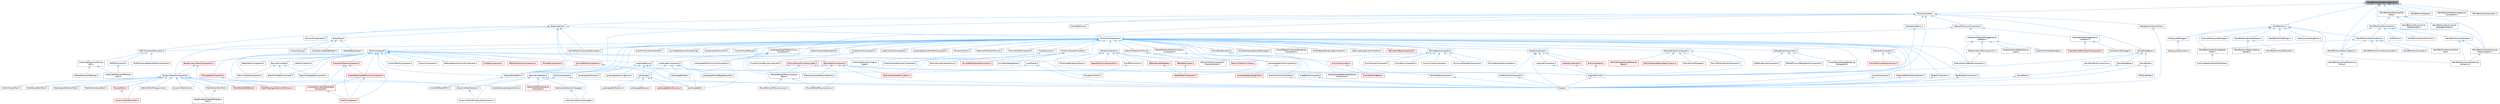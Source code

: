 digraph "WorldPartitionStreamingSource.h"
{
 // INTERACTIVE_SVG=YES
 // LATEX_PDF_SIZE
  bgcolor="transparent";
  edge [fontname=Helvetica,fontsize=10,labelfontname=Helvetica,labelfontsize=10];
  node [fontname=Helvetica,fontsize=10,shape=box,height=0.2,width=0.4];
  Node1 [id="Node000001",label="WorldPartitionStreamingSource.h",height=0.2,width=0.4,color="gray40", fillcolor="grey60", style="filled", fontcolor="black",tooltip=" "];
  Node1 -> Node2 [id="edge1_Node000001_Node000002",dir="back",color="steelblue1",style="solid",tooltip=" "];
  Node2 [id="Node000002",label="PlayerController.h",height=0.2,width=0.4,color="grey40", fillcolor="white", style="filled",URL="$db/db4/PlayerController_8h.html",tooltip=" "];
  Node2 -> Node3 [id="edge2_Node000002_Node000003",dir="back",color="steelblue1",style="solid",tooltip=" "];
  Node3 [id="Node000003",label="BodyInstance.h",height=0.2,width=0.4,color="grey40", fillcolor="white", style="filled",URL="$d3/d42/BodyInstance_8h.html",tooltip=" "];
  Node3 -> Node4 [id="edge3_Node000003_Node000004",dir="back",color="steelblue1",style="solid",tooltip=" "];
  Node4 [id="Node000004",label="BodySetup.h",height=0.2,width=0.4,color="grey40", fillcolor="white", style="filled",URL="$d8/d7b/BodySetup_8h.html",tooltip=" "];
  Node4 -> Node5 [id="edge4_Node000004_Node000005",dir="back",color="steelblue1",style="solid",tooltip=" "];
  Node5 [id="Node000005",label="ChaosCooking.h",height=0.2,width=0.4,color="grey40", fillcolor="white", style="filled",URL="$de/d88/ChaosCooking_8h.html",tooltip=" "];
  Node4 -> Node6 [id="edge5_Node000004_Node000006",dir="back",color="steelblue1",style="solid",tooltip=" "];
  Node6 [id="Node000006",label="ChaosDerivedDataReader.h",height=0.2,width=0.4,color="grey40", fillcolor="white", style="filled",URL="$de/d70/ChaosDerivedDataReader_8h.html",tooltip=" "];
  Node4 -> Node7 [id="edge6_Node000004_Node000007",dir="back",color="steelblue1",style="solid",tooltip=" "];
  Node7 [id="Node000007",label="DynamicMeshComponent.h",height=0.2,width=0.4,color="grey40", fillcolor="white", style="filled",URL="$d8/d66/DynamicMeshComponent_8h.html",tooltip=" "];
  Node7 -> Node8 [id="edge7_Node000007_Node000008",dir="back",color="steelblue1",style="solid",tooltip=" "];
  Node8 [id="Node000008",label="DataflowEditorWeightMapPaint\lTool.h",height=0.2,width=0.4,color="grey40", fillcolor="white", style="filled",URL="$db/d46/DataflowEditorWeightMapPaintTool_8h.html",tooltip=" "];
  Node7 -> Node9 [id="edge8_Node000007_Node000009",dir="back",color="steelblue1",style="solid",tooltip=" "];
  Node9 [id="Node000009",label="DeformMeshPolygonsTool.h",height=0.2,width=0.4,color="grey40", fillcolor="white", style="filled",URL="$db/d72/DeformMeshPolygonsTool_8h.html",tooltip=" "];
  Node7 -> Node10 [id="edge9_Node000007_Node000010",dir="back",color="steelblue1",style="solid",tooltip=" "];
  Node10 [id="Node000010",label="DynamicMeshActor.h",height=0.2,width=0.4,color="grey40", fillcolor="white", style="filled",URL="$d1/d71/DynamicMeshActor_8h.html",tooltip=" "];
  Node7 -> Node11 [id="edge10_Node000007_Node000011",dir="back",color="steelblue1",style="solid",tooltip=" "];
  Node11 [id="Node000011",label="DynamicMeshBrushTool.h",height=0.2,width=0.4,color="red", fillcolor="#FFF0F0", style="filled",URL="$da/d04/DynamicMeshBrushTool_8h.html",tooltip=" "];
  Node7 -> Node15 [id="edge11_Node000007_Node000015",dir="back",color="steelblue1",style="solid",tooltip=" "];
  Node15 [id="Node000015",label="DynamicMeshSelector.h",height=0.2,width=0.4,color="grey40", fillcolor="white", style="filled",URL="$dc/d01/DynamicMeshSelector_8h.html",tooltip=" "];
  Node15 -> Node16 [id="edge12_Node000015_Node000016",dir="back",color="steelblue1",style="solid",tooltip=" "];
  Node16 [id="Node000016",label="DynamicMeshPolygroupTransformer.h",height=0.2,width=0.4,color="grey40", fillcolor="white", style="filled",URL="$dc/db2/DynamicMeshPolygroupTransformer_8h.html",tooltip=" "];
  Node7 -> Node17 [id="edge13_Node000007_Node000017",dir="back",color="steelblue1",style="solid",tooltip=" "];
  Node17 [id="Node000017",label="EditUVIslandsTool.h",height=0.2,width=0.4,color="grey40", fillcolor="white", style="filled",URL="$d0/de4/EditUVIslandsTool_8h.html",tooltip=" "];
  Node7 -> Node18 [id="edge14_Node000007_Node000018",dir="back",color="steelblue1",style="solid",tooltip=" "];
  Node18 [id="Node000018",label="MeshGroupPaintTool.h",height=0.2,width=0.4,color="grey40", fillcolor="white", style="filled",URL="$dd/d04/MeshGroupPaintTool_8h.html",tooltip=" "];
  Node7 -> Node19 [id="edge15_Node000007_Node000019",dir="back",color="steelblue1",style="solid",tooltip=" "];
  Node19 [id="Node000019",label="MeshRenderBufferSet.h",height=0.2,width=0.4,color="red", fillcolor="#FFF0F0", style="filled",URL="$de/dc2/MeshRenderBufferSet_8h.html",tooltip=" "];
  Node7 -> Node21 [id="edge16_Node000007_Node000021",dir="back",color="steelblue1",style="solid",tooltip=" "];
  Node21 [id="Node000021",label="MeshSpaceDeformerTool.h",height=0.2,width=0.4,color="grey40", fillcolor="white", style="filled",URL="$d7/dc8/MeshSpaceDeformerTool_8h.html",tooltip=" "];
  Node7 -> Node22 [id="edge17_Node000007_Node000022",dir="back",color="steelblue1",style="solid",tooltip=" "];
  Node22 [id="Node000022",label="MeshTopologySelectionMechanic.h",height=0.2,width=0.4,color="red", fillcolor="#FFF0F0", style="filled",URL="$d5/d15/MeshTopologySelectionMechanic_8h.html",tooltip=" "];
  Node7 -> Node25 [id="edge18_Node000007_Node000025",dir="back",color="steelblue1",style="solid",tooltip=" "];
  Node25 [id="Node000025",label="MeshVertexPaintTool.h",height=0.2,width=0.4,color="grey40", fillcolor="white", style="filled",URL="$db/d74/MeshVertexPaintTool_8h.html",tooltip=" "];
  Node25 -> Node8 [id="edge19_Node000025_Node000008",dir="back",color="steelblue1",style="solid",tooltip=" "];
  Node7 -> Node26 [id="edge20_Node000007_Node000026",dir="back",color="steelblue1",style="solid",tooltip=" "];
  Node26 [id="Node000026",label="MeshVertexSculptTool.h",height=0.2,width=0.4,color="grey40", fillcolor="white", style="filled",URL="$dc/da6/MeshVertexSculptTool_8h.html",tooltip=" "];
  Node7 -> Node27 [id="edge21_Node000007_Node000027",dir="back",color="steelblue1",style="solid",tooltip=" "];
  Node27 [id="Node000027",label="PreviewMesh.h",height=0.2,width=0.4,color="red", fillcolor="#FFF0F0", style="filled",URL="$d6/d30/PreviewMesh_8h.html",tooltip=" "];
  Node27 -> Node11 [id="edge22_Node000027_Node000011",dir="back",color="steelblue1",style="solid",tooltip=" "];
  Node7 -> Node79 [id="edge23_Node000007_Node000079",dir="back",color="steelblue1",style="solid",tooltip=" "];
  Node79 [id="Node000079",label="SceneGeometrySpatialCache.h",height=0.2,width=0.4,color="grey40", fillcolor="white", style="filled",URL="$d6/d6f/SceneGeometrySpatialCache_8h.html",tooltip=" "];
  Node4 -> Node80 [id="edge24_Node000004_Node000080",dir="back",color="steelblue1",style="solid",tooltip=" "];
  Node80 [id="Node000080",label="SkeletalBodySetup.h",height=0.2,width=0.4,color="grey40", fillcolor="white", style="filled",URL="$dc/dbc/SkeletalBodySetup_8h.html",tooltip=" "];
  Node3 -> Node81 [id="edge25_Node000003_Node000081",dir="back",color="steelblue1",style="solid",tooltip=" "];
  Node81 [id="Node000081",label="EngineSharedPCH.h",height=0.2,width=0.4,color="grey40", fillcolor="white", style="filled",URL="$dc/dbb/EngineSharedPCH_8h.html",tooltip=" "];
  Node81 -> Node82 [id="edge26_Node000081_Node000082",dir="back",color="steelblue1",style="solid",tooltip=" "];
  Node82 [id="Node000082",label="UnrealEdSharedPCH.h",height=0.2,width=0.4,color="grey40", fillcolor="white", style="filled",URL="$d1/de6/UnrealEdSharedPCH_8h.html",tooltip=" "];
  Node3 -> Node83 [id="edge27_Node000003_Node000083",dir="back",color="steelblue1",style="solid",tooltip=" "];
  Node83 [id="Node000083",label="ISMComponentDescriptor.h",height=0.2,width=0.4,color="grey40", fillcolor="white", style="filled",URL="$dd/d82/ISMComponentDescriptor_8h.html",tooltip=" "];
  Node83 -> Node84 [id="edge28_Node000083_Node000084",dir="back",color="steelblue1",style="solid",tooltip=" "];
  Node84 [id="Node000084",label="HLODInstancedStaticMeshComponent.h",height=0.2,width=0.4,color="grey40", fillcolor="white", style="filled",URL="$dd/d88/HLODInstancedStaticMeshComponent_8h.html",tooltip=" "];
  Node83 -> Node85 [id="edge29_Node000083_Node000085",dir="back",color="steelblue1",style="solid",tooltip=" "];
  Node85 [id="Node000085",label="ISMPartitionActor.h",height=0.2,width=0.4,color="grey40", fillcolor="white", style="filled",URL="$d8/dac/ISMPartitionActor_8h.html",tooltip=" "];
  Node85 -> Node86 [id="edge30_Node000085_Node000086",dir="back",color="steelblue1",style="solid",tooltip=" "];
  Node86 [id="Node000086",label="InstancedPlacementPartition\lActor.h",height=0.2,width=0.4,color="grey40", fillcolor="white", style="filled",URL="$dd/d43/InstancedPlacementPartitionActor_8h.html",tooltip=" "];
  Node83 -> Node87 [id="edge31_Node000083_Node000087",dir="back",color="steelblue1",style="solid",tooltip=" "];
  Node87 [id="Node000087",label="InstancedPlacementClient\lInfo.h",height=0.2,width=0.4,color="grey40", fillcolor="white", style="filled",URL="$d0/d12/InstancedPlacementClientInfo_8h.html",tooltip=" "];
  Node87 -> Node88 [id="edge32_Node000087_Node000088",dir="back",color="steelblue1",style="solid",tooltip=" "];
  Node88 [id="Node000088",label="EditorPlacementSettings.h",height=0.2,width=0.4,color="grey40", fillcolor="white", style="filled",URL="$dd/daf/EditorPlacementSettings_8h.html",tooltip=" "];
  Node87 -> Node86 [id="edge33_Node000087_Node000086",dir="back",color="steelblue1",style="solid",tooltip=" "];
  Node3 -> Node89 [id="edge34_Node000003_Node000089",dir="back",color="steelblue1",style="solid",tooltip=" "];
  Node89 [id="Node000089",label="LandscapeProxy.h",height=0.2,width=0.4,color="grey40", fillcolor="white", style="filled",URL="$db/dae/LandscapeProxy_8h.html",tooltip=" "];
  Node89 -> Node90 [id="edge35_Node000089_Node000090",dir="back",color="steelblue1",style="solid",tooltip=" "];
  Node90 [id="Node000090",label="Landscape.h",height=0.2,width=0.4,color="grey40", fillcolor="white", style="filled",URL="$d5/dd6/Landscape_8h.html",tooltip=" "];
  Node90 -> Node91 [id="edge36_Node000090_Node000091",dir="back",color="steelblue1",style="solid",tooltip=" "];
  Node91 [id="Node000091",label="LandscapeEdit.h",height=0.2,width=0.4,color="grey40", fillcolor="white", style="filled",URL="$df/d61/LandscapeEdit_8h.html",tooltip=" "];
  Node90 -> Node92 [id="edge37_Node000090_Node000092",dir="back",color="steelblue1",style="solid",tooltip=" "];
  Node92 [id="Node000092",label="LandscapeEditLayer.h",height=0.2,width=0.4,color="grey40", fillcolor="white", style="filled",URL="$d2/d34/LandscapeEditLayer_8h.html",tooltip=" "];
  Node90 -> Node93 [id="edge38_Node000090_Node000093",dir="back",color="steelblue1",style="solid",tooltip=" "];
  Node93 [id="Node000093",label="LandscapeEditorServices.h",height=0.2,width=0.4,color="red", fillcolor="#FFF0F0", style="filled",URL="$d0/de9/LandscapeEditorServices_8h.html",tooltip=" "];
  Node90 -> Node95 [id="edge39_Node000090_Node000095",dir="back",color="steelblue1",style="solid",tooltip=" "];
  Node95 [id="Node000095",label="LandscapeNotification.h",height=0.2,width=0.4,color="grey40", fillcolor="white", style="filled",URL="$d7/de3/LandscapeNotification_8h.html",tooltip=" "];
  Node89 -> Node91 [id="edge40_Node000089_Node000091",dir="back",color="steelblue1",style="solid",tooltip=" "];
  Node89 -> Node96 [id="edge41_Node000089_Node000096",dir="back",color="steelblue1",style="solid",tooltip=" "];
  Node96 [id="Node000096",label="LandscapeRender.h",height=0.2,width=0.4,color="grey40", fillcolor="white", style="filled",URL="$df/d67/LandscapeRender_8h.html",tooltip=" "];
  Node89 -> Node97 [id="edge42_Node000089_Node000097",dir="back",color="steelblue1",style="solid",tooltip=" "];
  Node97 [id="Node000097",label="LandscapeStreamingProxy.h",height=0.2,width=0.4,color="grey40", fillcolor="white", style="filled",URL="$de/d5a/LandscapeStreamingProxy_8h.html",tooltip=" "];
  Node89 -> Node98 [id="edge43_Node000089_Node000098",dir="back",color="steelblue1",style="solid",tooltip=" "];
  Node98 [id="Node000098",label="LandscapeSubsystem.h",height=0.2,width=0.4,color="grey40", fillcolor="white", style="filled",URL="$d7/ddd/LandscapeSubsystem_8h.html",tooltip=" "];
  Node3 -> Node99 [id="edge44_Node000003_Node000099",dir="back",color="steelblue1",style="solid",tooltip=" "];
  Node99 [id="Node000099",label="PhysicsThreadLibrary.h",height=0.2,width=0.4,color="grey40", fillcolor="white", style="filled",URL="$dd/df6/PhysicsThreadLibrary_8h.html",tooltip=" "];
  Node3 -> Node100 [id="edge45_Node000003_Node000100",dir="back",color="steelblue1",style="solid",tooltip=" "];
  Node100 [id="Node000100",label="PrimitiveComponent.h",height=0.2,width=0.4,color="grey40", fillcolor="white", style="filled",URL="$df/d9f/PrimitiveComponent_8h.html",tooltip=" "];
  Node100 -> Node101 [id="edge46_Node000100_Node000101",dir="back",color="steelblue1",style="solid",tooltip=" "];
  Node101 [id="Node000101",label="ActorPrimitiveColorHandler.h",height=0.2,width=0.4,color="grey40", fillcolor="white", style="filled",URL="$d4/d72/ActorPrimitiveColorHandler_8h.html",tooltip=" "];
  Node100 -> Node102 [id="edge47_Node000100_Node000102",dir="back",color="steelblue1",style="solid",tooltip=" "];
  Node102 [id="Node000102",label="ArrowComponent.h",height=0.2,width=0.4,color="grey40", fillcolor="white", style="filled",URL="$db/d35/ArrowComponent_8h.html",tooltip=" "];
  Node102 -> Node103 [id="edge48_Node000102_Node000103",dir="back",color="steelblue1",style="solid",tooltip=" "];
  Node103 [id="Node000103",label="Engine.h",height=0.2,width=0.4,color="grey40", fillcolor="white", style="filled",URL="$d1/d34/Public_2Engine_8h.html",tooltip=" "];
  Node100 -> Node104 [id="edge49_Node000100_Node000104",dir="back",color="steelblue1",style="solid",tooltip=" "];
  Node104 [id="Node000104",label="AsyncRegisterLevelContext.cpp",height=0.2,width=0.4,color="grey40", fillcolor="white", style="filled",URL="$da/df8/AsyncRegisterLevelContext_8cpp.html",tooltip=" "];
  Node100 -> Node105 [id="edge50_Node000100_Node000105",dir="back",color="steelblue1",style="solid",tooltip=" "];
  Node105 [id="Node000105",label="BakedShallowWaterSimulation\lComponent.h",height=0.2,width=0.4,color="grey40", fillcolor="white", style="filled",URL="$d4/dbc/BakedShallowWaterSimulationComponent_8h.html",tooltip=" "];
  Node105 -> Node106 [id="edge51_Node000105_Node000106",dir="back",color="steelblue1",style="solid",tooltip=" "];
  Node106 [id="Node000106",label="WaterBodyComponent.h",height=0.2,width=0.4,color="red", fillcolor="#FFF0F0", style="filled",URL="$db/d59/WaterBodyComponent_8h.html",tooltip=" "];
  Node100 -> Node119 [id="edge52_Node000100_Node000119",dir="back",color="steelblue1",style="solid",tooltip=" "];
  Node119 [id="Node000119",label="BillboardComponent.h",height=0.2,width=0.4,color="grey40", fillcolor="white", style="filled",URL="$db/d72/BillboardComponent_8h.html",tooltip=" "];
  Node119 -> Node120 [id="edge53_Node000119_Node000120",dir="back",color="steelblue1",style="solid",tooltip=" "];
  Node120 [id="Node000120",label="ChaosDeformableSolverActor.h",height=0.2,width=0.4,color="red", fillcolor="#FFF0F0", style="filled",URL="$d2/de9/ChaosDeformableSolverActor_8h.html",tooltip=" "];
  Node119 -> Node103 [id="edge54_Node000119_Node000103",dir="back",color="steelblue1",style="solid",tooltip=" "];
  Node100 -> Node124 [id="edge55_Node000100_Node000124",dir="back",color="steelblue1",style="solid",tooltip=" "];
  Node124 [id="Node000124",label="BrushComponent.h",height=0.2,width=0.4,color="grey40", fillcolor="white", style="filled",URL="$d0/d9c/BrushComponent_8h.html",tooltip=" "];
  Node124 -> Node103 [id="edge56_Node000124_Node000103",dir="back",color="steelblue1",style="solid",tooltip=" "];
  Node124 -> Node79 [id="edge57_Node000124_Node000079",dir="back",color="steelblue1",style="solid",tooltip=" "];
  Node100 -> Node125 [id="edge58_Node000100_Node000125",dir="back",color="steelblue1",style="solid",tooltip=" "];
  Node125 [id="Node000125",label="ClusterUnionComponent.h",height=0.2,width=0.4,color="grey40", fillcolor="white", style="filled",URL="$d0/d16/ClusterUnionComponent_8h.html",tooltip=" "];
  Node125 -> Node126 [id="edge59_Node000125_Node000126",dir="back",color="steelblue1",style="solid",tooltip=" "];
  Node126 [id="Node000126",label="ClusterUnionVehicleComponent.h",height=0.2,width=0.4,color="grey40", fillcolor="white", style="filled",URL="$dd/deb/ClusterUnionVehicleComponent_8h.html",tooltip=" "];
  Node100 -> Node127 [id="edge60_Node000100_Node000127",dir="back",color="steelblue1",style="solid",tooltip=" "];
  Node127 [id="Node000127",label="ComponentCollisionUtil.h",height=0.2,width=0.4,color="grey40", fillcolor="white", style="filled",URL="$d9/d1c/ComponentCollisionUtil_8h.html",tooltip=" "];
  Node100 -> Node128 [id="edge61_Node000100_Node000128",dir="back",color="steelblue1",style="solid",tooltip=" "];
  Node128 [id="Node000128",label="CustomPhysXPayload.h",height=0.2,width=0.4,color="grey40", fillcolor="white", style="filled",URL="$d3/d90/CustomPhysXPayload_8h.html",tooltip=" "];
  Node100 -> Node129 [id="edge62_Node000100_Node000129",dir="back",color="steelblue1",style="solid",tooltip=" "];
  Node129 [id="Node000129",label="DebugDrawComponent.h",height=0.2,width=0.4,color="grey40", fillcolor="white", style="filled",URL="$d9/dae/DebugDrawComponent_8h.html",tooltip=" "];
  Node129 -> Node130 [id="edge63_Node000129_Node000130",dir="back",color="steelblue1",style="solid",tooltip=" "];
  Node130 [id="Node000130",label="EQSRenderingComponent.h",height=0.2,width=0.4,color="grey40", fillcolor="white", style="filled",URL="$df/d63/EQSRenderingComponent_8h.html",tooltip=" "];
  Node129 -> Node131 [id="edge64_Node000129_Node000131",dir="back",color="steelblue1",style="solid",tooltip=" "];
  Node131 [id="Node000131",label="PathedPhysicsDebugDrawComponent.h",height=0.2,width=0.4,color="grey40", fillcolor="white", style="filled",URL="$d9/dd8/PathedPhysicsDebugDrawComponent_8h.html",tooltip=" "];
  Node129 -> Node132 [id="edge65_Node000129_Node000132",dir="back",color="steelblue1",style="solid",tooltip=" "];
  Node132 [id="Node000132",label="SmartObjectDebugRendering\lComponent.h",height=0.2,width=0.4,color="grey40", fillcolor="white", style="filled",URL="$d2/db9/SmartObjectDebugRenderingComponent_8h.html",tooltip=" "];
  Node100 -> Node133 [id="edge66_Node000100_Node000133",dir="back",color="steelblue1",style="solid",tooltip=" "];
  Node133 [id="Node000133",label="DrawFrustumComponent.h",height=0.2,width=0.4,color="grey40", fillcolor="white", style="filled",URL="$db/d24/DrawFrustumComponent_8h.html",tooltip=" "];
  Node133 -> Node103 [id="edge67_Node000133_Node000103",dir="back",color="steelblue1",style="solid",tooltip=" "];
  Node100 -> Node134 [id="edge68_Node000100_Node000134",dir="back",color="steelblue1",style="solid",tooltip=" "];
  Node134 [id="Node000134",label="EditorComponentSourceFactory.h",height=0.2,width=0.4,color="grey40", fillcolor="white", style="filled",URL="$d4/d35/EditorComponentSourceFactory_8h.html",tooltip=" "];
  Node100 -> Node135 [id="edge69_Node000100_Node000135",dir="back",color="steelblue1",style="solid",tooltip=" "];
  Node135 [id="Node000135",label="EditorViewportSelectability.h",height=0.2,width=0.4,color="grey40", fillcolor="white", style="filled",URL="$d0/da6/EditorViewportSelectability_8h.html",tooltip=" "];
  Node100 -> Node136 [id="edge70_Node000100_Node000136",dir="back",color="steelblue1",style="solid",tooltip=" "];
  Node136 [id="Node000136",label="EngineMinimal.h",height=0.2,width=0.4,color="grey40", fillcolor="white", style="filled",URL="$d0/d2c/EngineMinimal_8h.html",tooltip=" "];
  Node136 -> Node103 [id="edge71_Node000136_Node000103",dir="back",color="steelblue1",style="solid",tooltip=" "];
  Node100 -> Node81 [id="edge72_Node000100_Node000081",dir="back",color="steelblue1",style="solid",tooltip=" "];
  Node100 -> Node137 [id="edge73_Node000100_Node000137",dir="back",color="steelblue1",style="solid",tooltip=" "];
  Node137 [id="Node000137",label="FloorQueryUtils.h",height=0.2,width=0.4,color="grey40", fillcolor="white", style="filled",URL="$df/d2a/FloorQueryUtils_8h.html",tooltip=" "];
  Node137 -> Node138 [id="edge74_Node000137_Node000138",dir="back",color="steelblue1",style="solid",tooltip=" "];
  Node138 [id="Node000138",label="ChaosCharacterMoverComponent.h",height=0.2,width=0.4,color="grey40", fillcolor="white", style="filled",URL="$d5/dd2/ChaosCharacterMoverComponent_8h.html",tooltip=" "];
  Node137 -> Node139 [id="edge75_Node000137_Node000139",dir="back",color="steelblue1",style="solid",tooltip=" "];
  Node139 [id="Node000139",label="CharacterMoverSimulation\lTypes.h",height=0.2,width=0.4,color="grey40", fillcolor="white", style="filled",URL="$df/dcc/CharacterMoverSimulationTypes_8h.html",tooltip=" "];
  Node137 -> Node140 [id="edge76_Node000137_Node000140",dir="back",color="steelblue1",style="solid",tooltip=" "];
  Node140 [id="Node000140",label="PhysicsMoverSimulationTypes.h",height=0.2,width=0.4,color="red", fillcolor="#FFF0F0", style="filled",URL="$d1/d2f/PhysicsMoverSimulationTypes_8h.html",tooltip=" "];
  Node140 -> Node141 [id="edge77_Node000140_Node000141",dir="back",color="steelblue1",style="solid",tooltip=" "];
  Node141 [id="Node000141",label="MoverNetworkPhysicsLiaison.h",height=0.2,width=0.4,color="grey40", fillcolor="white", style="filled",URL="$d7/d6a/MoverNetworkPhysicsLiaison_8h.html",tooltip=" "];
  Node140 -> Node142 [id="edge78_Node000140_Node000142",dir="back",color="steelblue1",style="solid",tooltip=" "];
  Node142 [id="Node000142",label="MoverNetworkPhysicsLiaison\lBase.h",height=0.2,width=0.4,color="grey40", fillcolor="white", style="filled",URL="$d6/d54/MoverNetworkPhysicsLiaisonBase_8h.html",tooltip=" "];
  Node142 -> Node141 [id="edge79_Node000142_Node000141",dir="back",color="steelblue1",style="solid",tooltip=" "];
  Node142 -> Node143 [id="edge80_Node000142_Node000143",dir="back",color="steelblue1",style="solid",tooltip=" "];
  Node143 [id="Node000143",label="MoverPathedPhysicsLiaison.h",height=0.2,width=0.4,color="grey40", fillcolor="white", style="filled",URL="$d8/d2d/MoverPathedPhysicsLiaison_8h.html",tooltip=" "];
  Node140 -> Node143 [id="edge81_Node000140_Node000143",dir="back",color="steelblue1",style="solid",tooltip=" "];
  Node100 -> Node150 [id="edge82_Node000100_Node000150",dir="back",color="steelblue1",style="solid",tooltip=" "];
  Node150 [id="Node000150",label="GeometrySelector.h",height=0.2,width=0.4,color="grey40", fillcolor="white", style="filled",URL="$d5/d67/GeometrySelector_8h.html",tooltip=" "];
  Node150 -> Node16 [id="edge83_Node000150_Node000016",dir="back",color="steelblue1",style="solid",tooltip=" "];
  Node150 -> Node15 [id="edge84_Node000150_Node000015",dir="back",color="steelblue1",style="solid",tooltip=" "];
  Node150 -> Node151 [id="edge85_Node000150_Node000151",dir="back",color="steelblue1",style="solid",tooltip=" "];
  Node151 [id="Node000151",label="GeometrySelectionChanges.h",height=0.2,width=0.4,color="grey40", fillcolor="white", style="filled",URL="$d2/d21/GeometrySelectionChanges_8h.html",tooltip=" "];
  Node151 -> Node152 [id="edge86_Node000151_Node000152",dir="back",color="steelblue1",style="solid",tooltip=" "];
  Node152 [id="Node000152",label="GeometrySelectionManager.h",height=0.2,width=0.4,color="grey40", fillcolor="white", style="filled",URL="$d9/d43/GeometrySelectionManager_8h.html",tooltip=" "];
  Node150 -> Node152 [id="edge87_Node000150_Node000152",dir="back",color="steelblue1",style="solid",tooltip=" "];
  Node150 -> Node153 [id="edge88_Node000150_Node000153",dir="back",color="steelblue1",style="solid",tooltip=" "];
  Node153 [id="Node000153",label="SelectionEditInteractive\lCommand.h",height=0.2,width=0.4,color="red", fillcolor="#FFF0F0", style="filled",URL="$d8/db5/SelectionEditInteractiveCommand_8h.html",tooltip=" "];
  Node100 -> Node158 [id="edge89_Node000100_Node000158",dir="back",color="steelblue1",style="solid",tooltip=" "];
  Node158 [id="Node000158",label="GizmoBaseComponent.h",height=0.2,width=0.4,color="grey40", fillcolor="white", style="filled",URL="$db/dfd/GizmoBaseComponent_8h.html",tooltip=" "];
  Node158 -> Node159 [id="edge90_Node000158_Node000159",dir="back",color="steelblue1",style="solid",tooltip=" "];
  Node159 [id="Node000159",label="GizmoArrowComponent.h",height=0.2,width=0.4,color="grey40", fillcolor="white", style="filled",URL="$d9/df9/GizmoArrowComponent_8h.html",tooltip=" "];
  Node158 -> Node160 [id="edge91_Node000158_Node000160",dir="back",color="steelblue1",style="solid",tooltip=" "];
  Node160 [id="Node000160",label="GizmoBoxComponent.h",height=0.2,width=0.4,color="grey40", fillcolor="white", style="filled",URL="$d4/d84/GizmoBoxComponent_8h.html",tooltip=" "];
  Node158 -> Node161 [id="edge92_Node000158_Node000161",dir="back",color="steelblue1",style="solid",tooltip=" "];
  Node161 [id="Node000161",label="GizmoCircleComponent.h",height=0.2,width=0.4,color="grey40", fillcolor="white", style="filled",URL="$d3/d78/GizmoCircleComponent_8h.html",tooltip=" "];
  Node158 -> Node162 [id="edge93_Node000158_Node000162",dir="back",color="steelblue1",style="solid",tooltip=" "];
  Node162 [id="Node000162",label="GizmoLineHandleComponent.h",height=0.2,width=0.4,color="grey40", fillcolor="white", style="filled",URL="$d3/d98/GizmoLineHandleComponent_8h.html",tooltip=" "];
  Node158 -> Node163 [id="edge94_Node000158_Node000163",dir="back",color="steelblue1",style="solid",tooltip=" "];
  Node163 [id="Node000163",label="GizmoRectangleComponent.h",height=0.2,width=0.4,color="grey40", fillcolor="white", style="filled",URL="$d9/ded/GizmoRectangleComponent_8h.html",tooltip=" "];
  Node158 -> Node164 [id="edge95_Node000158_Node000164",dir="back",color="steelblue1",style="solid",tooltip=" "];
  Node164 [id="Node000164",label="ViewAdjustedStaticMeshGizmo\lComponent.h",height=0.2,width=0.4,color="grey40", fillcolor="white", style="filled",URL="$d3/d99/ViewAdjustedStaticMeshGizmoComponent_8h.html",tooltip=" "];
  Node100 -> Node165 [id="edge96_Node000100_Node000165",dir="back",color="steelblue1",style="solid",tooltip=" "];
  Node165 [id="Node000165",label="GizmoRenderingUtil.h",height=0.2,width=0.4,color="grey40", fillcolor="white", style="filled",URL="$d0/d40/GizmoRenderingUtil_8h.html",tooltip=" "];
  Node165 -> Node166 [id="edge97_Node000165_Node000166",dir="back",color="steelblue1",style="solid",tooltip=" "];
  Node166 [id="Node000166",label="GizmoElementBase.h",height=0.2,width=0.4,color="red", fillcolor="#FFF0F0", style="filled",URL="$d5/d19/GizmoElementBase_8h.html",tooltip=" "];
  Node165 -> Node182 [id="edge98_Node000165_Node000182",dir="back",color="steelblue1",style="solid",tooltip=" "];
  Node182 [id="Node000182",label="GizmoViewContext.h",height=0.2,width=0.4,color="red", fillcolor="#FFF0F0", style="filled",URL="$dd/d1a/GizmoViewContext_8h.html",tooltip=" "];
  Node182 -> Node166 [id="edge99_Node000182_Node000166",dir="back",color="steelblue1",style="solid",tooltip=" "];
  Node100 -> Node83 [id="edge100_Node000100_Node000083",dir="back",color="steelblue1",style="solid",tooltip=" "];
  Node100 -> Node184 [id="edge101_Node000100_Node000184",dir="back",color="steelblue1",style="solid",tooltip=" "];
  Node184 [id="Node000184",label="LakeCollisionComponent.h",height=0.2,width=0.4,color="grey40", fillcolor="white", style="filled",URL="$d6/d05/LakeCollisionComponent_8h.html",tooltip=" "];
  Node100 -> Node185 [id="edge102_Node000100_Node000185",dir="back",color="steelblue1",style="solid",tooltip=" "];
  Node185 [id="Node000185",label="LandscapeComponent.h",height=0.2,width=0.4,color="grey40", fillcolor="white", style="filled",URL="$d4/dba/LandscapeComponent_8h.html",tooltip=" "];
  Node185 -> Node90 [id="edge103_Node000185_Node000090",dir="back",color="steelblue1",style="solid",tooltip=" "];
  Node185 -> Node91 [id="edge104_Node000185_Node000091",dir="back",color="steelblue1",style="solid",tooltip=" "];
  Node185 -> Node186 [id="edge105_Node000185_Node000186",dir="back",color="steelblue1",style="solid",tooltip=" "];
  Node186 [id="Node000186",label="LandscapeGrassWeightExporter.h",height=0.2,width=0.4,color="grey40", fillcolor="white", style="filled",URL="$de/d64/LandscapeGrassWeightExporter_8h.html",tooltip=" "];
  Node185 -> Node96 [id="edge106_Node000185_Node000096",dir="back",color="steelblue1",style="solid",tooltip=" "];
  Node100 -> Node187 [id="edge107_Node000100_Node000187",dir="back",color="steelblue1",style="solid",tooltip=" "];
  Node187 [id="Node000187",label="LandscapeGizmoRenderComponent.h",height=0.2,width=0.4,color="grey40", fillcolor="white", style="filled",URL="$d0/d84/LandscapeGizmoRenderComponent_8h.html",tooltip=" "];
  Node100 -> Node188 [id="edge108_Node000100_Node000188",dir="back",color="steelblue1",style="solid",tooltip=" "];
  Node188 [id="Node000188",label="LandscapeHeightfieldCollision\lComponent.h",height=0.2,width=0.4,color="grey40", fillcolor="white", style="filled",URL="$d2/d06/LandscapeHeightfieldCollisionComponent_8h.html",tooltip=" "];
  Node188 -> Node91 [id="edge109_Node000188_Node000091",dir="back",color="steelblue1",style="solid",tooltip=" "];
  Node188 -> Node189 [id="edge110_Node000188_Node000189",dir="back",color="steelblue1",style="solid",tooltip=" "];
  Node189 [id="Node000189",label="LandscapeMeshCollisionComponent.h",height=0.2,width=0.4,color="grey40", fillcolor="white", style="filled",URL="$d0/dab/LandscapeMeshCollisionComponent_8h.html",tooltip=" "];
  Node188 -> Node89 [id="edge111_Node000188_Node000089",dir="back",color="steelblue1",style="solid",tooltip=" "];
  Node100 -> Node190 [id="edge112_Node000100_Node000190",dir="back",color="steelblue1",style="solid",tooltip=" "];
  Node190 [id="Node000190",label="LandscapeSplinesComponent.h",height=0.2,width=0.4,color="grey40", fillcolor="white", style="filled",URL="$d4/d7e/LandscapeSplinesComponent_8h.html",tooltip=" "];
  Node190 -> Node191 [id="edge113_Node000190_Node000191",dir="back",color="steelblue1",style="solid",tooltip=" "];
  Node191 [id="Node000191",label="LandscapeSplineSegment.h",height=0.2,width=0.4,color="red", fillcolor="#FFF0F0", style="filled",URL="$d4/d8d/LandscapeSplineSegment_8h.html",tooltip=" "];
  Node100 -> Node193 [id="edge114_Node000100_Node000193",dir="back",color="steelblue1",style="solid",tooltip=" "];
  Node193 [id="Node000193",label="LineBatchComponent.h",height=0.2,width=0.4,color="grey40", fillcolor="white", style="filled",URL="$d4/dd8/LineBatchComponent_8h.html",tooltip=" "];
  Node193 -> Node103 [id="edge115_Node000193_Node000103",dir="back",color="steelblue1",style="solid",tooltip=" "];
  Node100 -> Node194 [id="edge116_Node000100_Node000194",dir="back",color="steelblue1",style="solid",tooltip=" "];
  Node194 [id="Node000194",label="MaterialBillboardComponent.h",height=0.2,width=0.4,color="grey40", fillcolor="white", style="filled",URL="$d0/d98/MaterialBillboardComponent_8h.html",tooltip=" "];
  Node194 -> Node103 [id="edge117_Node000194_Node000103",dir="back",color="steelblue1",style="solid",tooltip=" "];
  Node100 -> Node195 [id="edge118_Node000100_Node000195",dir="back",color="steelblue1",style="solid",tooltip=" "];
  Node195 [id="Node000195",label="MeshComponent.h",height=0.2,width=0.4,color="grey40", fillcolor="white", style="filled",URL="$dd/d57/MeshComponent_8h.html",tooltip=" "];
  Node195 -> Node196 [id="edge119_Node000195_Node000196",dir="back",color="steelblue1",style="solid",tooltip=" "];
  Node196 [id="Node000196",label="BaseDynamicMeshComponent.h",height=0.2,width=0.4,color="red", fillcolor="#FFF0F0", style="filled",URL="$d3/df4/BaseDynamicMeshComponent_8h.html",tooltip=" "];
  Node196 -> Node7 [id="edge120_Node000196_Node000007",dir="back",color="steelblue1",style="solid",tooltip=" "];
  Node196 -> Node19 [id="edge121_Node000196_Node000019",dir="back",color="steelblue1",style="solid",tooltip=" "];
  Node195 -> Node214 [id="edge122_Node000195_Node000214",dir="back",color="steelblue1",style="solid",tooltip=" "];
  Node214 [id="Node000214",label="BasicElementSet.h",height=0.2,width=0.4,color="grey40", fillcolor="white", style="filled",URL="$de/d31/BasicElementSet_8h.html",tooltip=" "];
  Node214 -> Node215 [id="edge123_Node000214_Node000215",dir="back",color="steelblue1",style="solid",tooltip=" "];
  Node215 [id="Node000215",label="BasicLineSetComponent.h",height=0.2,width=0.4,color="grey40", fillcolor="white", style="filled",URL="$da/d78/BasicLineSetComponent_8h.html",tooltip=" "];
  Node214 -> Node216 [id="edge124_Node000214_Node000216",dir="back",color="steelblue1",style="solid",tooltip=" "];
  Node216 [id="Node000216",label="BasicPointSetComponent.h",height=0.2,width=0.4,color="grey40", fillcolor="white", style="filled",URL="$d4/d5f/BasicPointSetComponent_8h.html",tooltip=" "];
  Node214 -> Node217 [id="edge125_Node000214_Node000217",dir="back",color="steelblue1",style="solid",tooltip=" "];
  Node217 [id="Node000217",label="BasicTriangleSetComponent.h",height=0.2,width=0.4,color="grey40", fillcolor="white", style="filled",URL="$d0/d56/BasicTriangleSetComponent_8h.html",tooltip=" "];
  Node195 -> Node215 [id="edge126_Node000195_Node000215",dir="back",color="steelblue1",style="solid",tooltip=" "];
  Node195 -> Node216 [id="edge127_Node000195_Node000216",dir="back",color="steelblue1",style="solid",tooltip=" "];
  Node195 -> Node217 [id="edge128_Node000195_Node000217",dir="back",color="steelblue1",style="solid",tooltip=" "];
  Node195 -> Node218 [id="edge129_Node000195_Node000218",dir="back",color="steelblue1",style="solid",tooltip=" "];
  Node218 [id="Node000218",label="CableComponent.h",height=0.2,width=0.4,color="grey40", fillcolor="white", style="filled",URL="$d4/dd5/CableComponent_8h.html",tooltip=" "];
  Node195 -> Node219 [id="edge130_Node000195_Node000219",dir="back",color="steelblue1",style="solid",tooltip=" "];
  Node219 [id="Node000219",label="ChaosDeformablePhysicsComponent.h",height=0.2,width=0.4,color="red", fillcolor="#FFF0F0", style="filled",URL="$d3/da9/ChaosDeformablePhysicsComponent_8h.html",tooltip=" "];
  Node219 -> Node223 [id="edge131_Node000219_Node000223",dir="back",color="steelblue1",style="solid",tooltip=" "];
  Node223 [id="Node000223",label="ChaosDeformableTetrahedral\lComponent.h",height=0.2,width=0.4,color="red", fillcolor="#FFF0F0", style="filled",URL="$d3/db3/ChaosDeformableTetrahedralComponent_8h.html",tooltip=" "];
  Node223 -> Node225 [id="edge132_Node000223_Node000225",dir="back",color="steelblue1",style="solid",tooltip=" "];
  Node225 [id="Node000225",label="FleshComponent.h",height=0.2,width=0.4,color="red", fillcolor="#FFF0F0", style="filled",URL="$d0/d29/FleshComponent_8h.html",tooltip=" "];
  Node219 -> Node225 [id="edge133_Node000219_Node000225",dir="back",color="steelblue1",style="solid",tooltip=" "];
  Node195 -> Node223 [id="edge134_Node000195_Node000223",dir="back",color="steelblue1",style="solid",tooltip=" "];
  Node195 -> Node227 [id="edge135_Node000195_Node000227",dir="back",color="steelblue1",style="solid",tooltip=" "];
  Node227 [id="Node000227",label="CustomMeshComponent.h",height=0.2,width=0.4,color="grey40", fillcolor="white", style="filled",URL="$de/d34/CustomMeshComponent_8h.html",tooltip=" "];
  Node195 -> Node136 [id="edge136_Node000195_Node000136",dir="back",color="steelblue1",style="solid",tooltip=" "];
  Node195 -> Node81 [id="edge137_Node000195_Node000081",dir="back",color="steelblue1",style="solid",tooltip=" "];
  Node195 -> Node225 [id="edge138_Node000195_Node000225",dir="back",color="steelblue1",style="solid",tooltip=" "];
  Node195 -> Node228 [id="edge139_Node000195_Node000228",dir="back",color="steelblue1",style="solid",tooltip=" "];
  Node228 [id="Node000228",label="GroomComponent.h",height=0.2,width=0.4,color="grey40", fillcolor="white", style="filled",URL="$de/d2e/GroomComponent_8h.html",tooltip=" "];
  Node195 -> Node229 [id="edge140_Node000195_Node000229",dir="back",color="steelblue1",style="solid",tooltip=" "];
  Node229 [id="Node000229",label="HeterogeneousVolumeComponent.h",height=0.2,width=0.4,color="grey40", fillcolor="white", style="filled",URL="$d6/daf/HeterogeneousVolumeComponent_8h.html",tooltip=" "];
  Node195 -> Node230 [id="edge141_Node000195_Node000230",dir="back",color="steelblue1",style="solid",tooltip=" "];
  Node230 [id="Node000230",label="LineSetComponent.h",height=0.2,width=0.4,color="red", fillcolor="#FFF0F0", style="filled",URL="$d7/d6b/LineSetComponent_8h.html",tooltip=" "];
  Node195 -> Node233 [id="edge142_Node000195_Node000233",dir="back",color="steelblue1",style="solid",tooltip=" "];
  Node233 [id="Node000233",label="MeshWireframeComponent.h",height=0.2,width=0.4,color="red", fillcolor="#FFF0F0", style="filled",URL="$d7/d66/MeshWireframeComponent_8h.html",tooltip=" "];
  Node195 -> Node234 [id="edge143_Node000195_Node000234",dir="back",color="steelblue1",style="solid",tooltip=" "];
  Node234 [id="Node000234",label="PointSetComponent.h",height=0.2,width=0.4,color="red", fillcolor="#FFF0F0", style="filled",URL="$d8/d54/PointSetComponent_8h.html",tooltip=" "];
  Node195 -> Node235 [id="edge144_Node000195_Node000235",dir="back",color="steelblue1",style="solid",tooltip=" "];
  Node235 [id="Node000235",label="ProceduralMeshComponent.h",height=0.2,width=0.4,color="red", fillcolor="#FFF0F0", style="filled",URL="$d5/d29/ProceduralMeshComponent_8h.html",tooltip=" "];
  Node235 -> Node219 [id="edge145_Node000235_Node000219",dir="back",color="steelblue1",style="solid",tooltip=" "];
  Node235 -> Node223 [id="edge146_Node000235_Node000223",dir="back",color="steelblue1",style="solid",tooltip=" "];
  Node235 -> Node225 [id="edge147_Node000235_Node000225",dir="back",color="steelblue1",style="solid",tooltip=" "];
  Node195 -> Node237 [id="edge148_Node000195_Node000237",dir="back",color="steelblue1",style="solid",tooltip=" "];
  Node237 [id="Node000237",label="SkinnedMeshComponent.h",height=0.2,width=0.4,color="red", fillcolor="#FFF0F0", style="filled",URL="$da/d62/SkinnedMeshComponent_8h.html",tooltip=" "];
  Node237 -> Node103 [id="edge149_Node000237_Node000103",dir="back",color="steelblue1",style="solid",tooltip=" "];
  Node237 -> Node81 [id="edge150_Node000237_Node000081",dir="back",color="steelblue1",style="solid",tooltip=" "];
  Node195 -> Node314 [id="edge151_Node000195_Node000314",dir="back",color="steelblue1",style="solid",tooltip=" "];
  Node314 [id="Node000314",label="StaticMeshComponent.h",height=0.2,width=0.4,color="red", fillcolor="#FFF0F0", style="filled",URL="$da/daf/StaticMeshComponent_8h.html",tooltip=" "];
  Node314 -> Node134 [id="edge152_Node000314_Node000134",dir="back",color="steelblue1",style="solid",tooltip=" "];
  Node314 -> Node103 [id="edge153_Node000314_Node000103",dir="back",color="steelblue1",style="solid",tooltip=" "];
  Node314 -> Node136 [id="edge154_Node000314_Node000136",dir="back",color="steelblue1",style="solid",tooltip=" "];
  Node314 -> Node81 [id="edge155_Node000314_Node000081",dir="back",color="steelblue1",style="solid",tooltip=" "];
  Node314 -> Node368 [id="edge156_Node000314_Node000368",dir="back",color="steelblue1",style="solid",tooltip=" "];
  Node368 [id="Node000368",label="StaticMeshSceneProxyDesc.h",height=0.2,width=0.4,color="red", fillcolor="#FFF0F0", style="filled",URL="$d0/d31/StaticMeshSceneProxyDesc_8h.html",tooltip=" "];
  Node314 -> Node164 [id="edge157_Node000314_Node000164",dir="back",color="steelblue1",style="solid",tooltip=" "];
  Node195 -> Node370 [id="edge158_Node000195_Node000370",dir="back",color="steelblue1",style="solid",tooltip=" "];
  Node370 [id="Node000370",label="TriangleSetComponent.h",height=0.2,width=0.4,color="red", fillcolor="#FFF0F0", style="filled",URL="$d0/d95/TriangleSetComponent_8h.html",tooltip=" "];
  Node370 -> Node22 [id="edge159_Node000370_Node000022",dir="back",color="steelblue1",style="solid",tooltip=" "];
  Node195 -> Node371 [id="edge160_Node000195_Node000371",dir="back",color="steelblue1",style="solid",tooltip=" "];
  Node371 [id="Node000371",label="WaterMeshComponent.h",height=0.2,width=0.4,color="grey40", fillcolor="white", style="filled",URL="$d0/dd9/WaterMeshComponent_8h.html",tooltip=" "];
  Node100 -> Node372 [id="edge161_Node000100_Node000372",dir="back",color="steelblue1",style="solid",tooltip=" "];
  Node372 [id="Node000372",label="ModelComponent.h",height=0.2,width=0.4,color="grey40", fillcolor="white", style="filled",URL="$d9/d34/ModelComponent_8h.html",tooltip=" "];
  Node372 -> Node103 [id="edge162_Node000372_Node000103",dir="back",color="steelblue1",style="solid",tooltip=" "];
  Node100 -> Node373 [id="edge163_Node000100_Node000373",dir="back",color="steelblue1",style="solid",tooltip=" "];
  Node373 [id="Node000373",label="ModularVehicleBaseComponent.h",height=0.2,width=0.4,color="grey40", fillcolor="white", style="filled",URL="$d3/dc7/ModularVehicleBaseComponent_8h.html",tooltip=" "];
  Node100 -> Node374 [id="edge164_Node000100_Node000374",dir="back",color="steelblue1",style="solid",tooltip=" "];
  Node374 [id="Node000374",label="MovementUtils.h",height=0.2,width=0.4,color="grey40", fillcolor="white", style="filled",URL="$d0/d54/MovementUtils_8h.html",tooltip=" "];
  Node100 -> Node375 [id="edge165_Node000100_Node000375",dir="back",color="steelblue1",style="solid",tooltip=" "];
  Node375 [id="Node000375",label="NetworkPredictionDriver.h",height=0.2,width=0.4,color="grey40", fillcolor="white", style="filled",URL="$d4/db2/NetworkPredictionDriver_8h.html",tooltip=" "];
  Node375 -> Node376 [id="edge166_Node000375_Node000376",dir="back",color="steelblue1",style="solid",tooltip=" "];
  Node376 [id="Node000376",label="NetworkPredictionGeneric\lKinematicActor.h",height=0.2,width=0.4,color="grey40", fillcolor="white", style="filled",URL="$db/d93/NetworkPredictionGenericKinematicActor_8h.html",tooltip=" "];
  Node375 -> Node377 [id="edge167_Node000375_Node000377",dir="back",color="steelblue1",style="solid",tooltip=" "];
  Node377 [id="Node000377",label="NetworkPredictionTrace.h",height=0.2,width=0.4,color="red", fillcolor="#FFF0F0", style="filled",URL="$d6/d68/NetworkPredictionTrace_8h.html",tooltip=" "];
  Node100 -> Node382 [id="edge168_Node000100_Node000382",dir="back",color="steelblue1",style="solid",tooltip=" "];
  Node382 [id="Node000382",label="NetworkPredictionPhysics.h",height=0.2,width=0.4,color="grey40", fillcolor="white", style="filled",URL="$d8/dee/NetworkPredictionPhysics_8h.html",tooltip=" "];
  Node100 -> Node383 [id="edge169_Node000100_Node000383",dir="back",color="steelblue1",style="solid",tooltip=" "];
  Node383 [id="Node000383",label="ParticleSystemComponent.h",height=0.2,width=0.4,color="grey40", fillcolor="white", style="filled",URL="$d4/d17/ParticleSystemComponent_8h.html",tooltip=" "];
  Node383 -> Node136 [id="edge170_Node000383_Node000136",dir="back",color="steelblue1",style="solid",tooltip=" "];
  Node383 -> Node384 [id="edge171_Node000383_Node000384",dir="back",color="steelblue1",style="solid",tooltip=" "];
  Node384 [id="Node000384",label="ParticleEventManager.h",height=0.2,width=0.4,color="grey40", fillcolor="white", style="filled",URL="$dc/df9/ParticleEventManager_8h.html",tooltip=" "];
  Node383 -> Node385 [id="edge172_Node000383_Node000385",dir="back",color="steelblue1",style="solid",tooltip=" "];
  Node385 [id="Node000385",label="ParticleModuleEventGenerator.h",height=0.2,width=0.4,color="grey40", fillcolor="white", style="filled",URL="$dd/df1/ParticleModuleEventGenerator_8h.html",tooltip=" "];
  Node383 -> Node386 [id="edge173_Node000383_Node000386",dir="back",color="steelblue1",style="solid",tooltip=" "];
  Node386 [id="Node000386",label="ParticleModuleEventReceiver\lBase.h",height=0.2,width=0.4,color="red", fillcolor="#FFF0F0", style="filled",URL="$d2/d65/ParticleModuleEventReceiverBase_8h.html",tooltip=" "];
  Node383 -> Node389 [id="edge174_Node000383_Node000389",dir="back",color="steelblue1",style="solid",tooltip=" "];
  Node389 [id="Node000389",label="ParticleModuleParameterDynamic.h",height=0.2,width=0.4,color="red", fillcolor="#FFF0F0", style="filled",URL="$d3/d04/ParticleModuleParameterDynamic_8h.html",tooltip=" "];
  Node100 -> Node391 [id="edge175_Node000100_Node000391",dir="back",color="steelblue1",style="solid",tooltip=" "];
  Node391 [id="Node000391",label="PhysicsFieldComponent.h",height=0.2,width=0.4,color="grey40", fillcolor="white", style="filled",URL="$dd/d76/PhysicsFieldComponent_8h.html",tooltip=" "];
  Node100 -> Node392 [id="edge176_Node000100_Node000392",dir="back",color="steelblue1",style="solid",tooltip=" "];
  Node392 [id="Node000392",label="PrimitiveSceneProxyDesc.h",height=0.2,width=0.4,color="grey40", fillcolor="white", style="filled",URL="$d8/d20/PrimitiveSceneProxyDesc_8h.html",tooltip=" "];
  Node392 -> Node393 [id="edge177_Node000392_Node000393",dir="back",color="steelblue1",style="solid",tooltip=" "];
  Node393 [id="Node000393",label="AnimNextDebugDraw.h",height=0.2,width=0.4,color="grey40", fillcolor="white", style="filled",URL="$dd/de1/AnimNextDebugDraw_8h.html",tooltip=" "];
  Node392 -> Node394 [id="edge178_Node000392_Node000394",dir="back",color="steelblue1",style="solid",tooltip=" "];
  Node394 [id="Node000394",label="ParticleSystemSceneProxy.h",height=0.2,width=0.4,color="grey40", fillcolor="white", style="filled",URL="$dd/d25/ParticleSystemSceneProxy_8h.html",tooltip=" "];
  Node392 -> Node395 [id="edge179_Node000392_Node000395",dir="back",color="steelblue1",style="solid",tooltip=" "];
  Node395 [id="Node000395",label="SkinnedMeshSceneProxyDesc.h",height=0.2,width=0.4,color="red", fillcolor="#FFF0F0", style="filled",URL="$dd/d6b/SkinnedMeshSceneProxyDesc_8h.html",tooltip=" "];
  Node392 -> Node368 [id="edge180_Node000392_Node000368",dir="back",color="steelblue1",style="solid",tooltip=" "];
  Node100 -> Node397 [id="edge181_Node000100_Node000397",dir="back",color="steelblue1",style="solid",tooltip=" "];
  Node397 [id="Node000397",label="ShapeComponent.h",height=0.2,width=0.4,color="grey40", fillcolor="white", style="filled",URL="$d4/d4b/ShapeComponent_8h.html",tooltip=" "];
  Node397 -> Node398 [id="edge182_Node000397_Node000398",dir="back",color="steelblue1",style="solid",tooltip=" "];
  Node398 [id="Node000398",label="BoxComponent.h",height=0.2,width=0.4,color="red", fillcolor="#FFF0F0", style="filled",URL="$d5/de1/BoxComponent_8h.html",tooltip=" "];
  Node398 -> Node136 [id="edge183_Node000398_Node000136",dir="back",color="steelblue1",style="solid",tooltip=" "];
  Node397 -> Node401 [id="edge184_Node000397_Node000401",dir="back",color="steelblue1",style="solid",tooltip=" "];
  Node401 [id="Node000401",label="CapsuleComponent.h",height=0.2,width=0.4,color="grey40", fillcolor="white", style="filled",URL="$db/def/CapsuleComponent_8h.html",tooltip=" "];
  Node401 -> Node136 [id="edge185_Node000401_Node000136",dir="back",color="steelblue1",style="solid",tooltip=" "];
  Node397 -> Node103 [id="edge186_Node000397_Node000103",dir="back",color="steelblue1",style="solid",tooltip=" "];
  Node397 -> Node402 [id="edge187_Node000397_Node000402",dir="back",color="steelblue1",style="solid",tooltip=" "];
  Node402 [id="Node000402",label="PostProcessComponent.h",height=0.2,width=0.4,color="grey40", fillcolor="white", style="filled",URL="$d7/db2/PostProcessComponent_8h.html",tooltip=" "];
  Node402 -> Node103 [id="edge188_Node000402_Node000103",dir="back",color="steelblue1",style="solid",tooltip=" "];
  Node397 -> Node403 [id="edge189_Node000397_Node000403",dir="back",color="steelblue1",style="solid",tooltip=" "];
  Node403 [id="Node000403",label="SphereComponent.h",height=0.2,width=0.4,color="red", fillcolor="#FFF0F0", style="filled",URL="$d0/da6/SphereComponent_8h.html",tooltip=" "];
  Node403 -> Node136 [id="edge190_Node000403_Node000136",dir="back",color="steelblue1",style="solid",tooltip=" "];
  Node100 -> Node405 [id="edge191_Node000100_Node000405",dir="back",color="steelblue1",style="solid",tooltip=" "];
  Node405 [id="Node000405",label="SimpleStreamableAssetManager.h",height=0.2,width=0.4,color="grey40", fillcolor="white", style="filled",URL="$df/d02/SimpleStreamableAssetManager_8h.html",tooltip=" "];
  Node100 -> Node406 [id="edge192_Node000100_Node000406",dir="back",color="steelblue1",style="solid",tooltip=" "];
  Node406 [id="Node000406",label="SmartObjectContainerRendering\lComponent.h",height=0.2,width=0.4,color="grey40", fillcolor="white", style="filled",URL="$d8/d15/SmartObjectContainerRenderingComponent_8h.html",tooltip=" "];
  Node100 -> Node407 [id="edge193_Node000100_Node000407",dir="back",color="steelblue1",style="solid",tooltip=" "];
  Node407 [id="Node000407",label="SmartObjectRenderingComponent.h",height=0.2,width=0.4,color="grey40", fillcolor="white", style="filled",URL="$da/d17/SmartObjectRenderingComponent_8h.html",tooltip=" "];
  Node100 -> Node408 [id="edge194_Node000100_Node000408",dir="back",color="steelblue1",style="solid",tooltip=" "];
  Node408 [id="Node000408",label="SplineComponent.h",height=0.2,width=0.4,color="grey40", fillcolor="white", style="filled",URL="$d3/d00/SplineComponent_8h.html",tooltip=" "];
  Node408 -> Node49 [id="edge195_Node000408_Node000049",dir="back",color="steelblue1",style="solid",tooltip=" "];
  Node49 [id="Node000049",label="BaseMeshFromSplinesTool.h",height=0.2,width=0.4,color="red", fillcolor="#FFF0F0", style="filled",URL="$da/d31/BaseMeshFromSplinesTool_8h.html",tooltip=" "];
  Node408 -> Node190 [id="edge196_Node000408_Node000190",dir="back",color="steelblue1",style="solid",tooltip=" "];
  Node408 -> Node409 [id="edge197_Node000408_Node000409",dir="back",color="steelblue1",style="solid",tooltip=" "];
  Node409 [id="Node000409",label="PolyPathFunctions.h",height=0.2,width=0.4,color="grey40", fillcolor="white", style="filled",URL="$d6/d49/PolyPathFunctions_8h.html",tooltip=" "];
  Node409 -> Node410 [id="edge198_Node000409_Node000410",dir="back",color="steelblue1",style="solid",tooltip=" "];
  Node410 [id="Node000410",label="PolygonFunctions.h",height=0.2,width=0.4,color="grey40", fillcolor="white", style="filled",URL="$de/d54/PolygonFunctions_8h.html",tooltip=" "];
  Node408 -> Node410 [id="edge199_Node000408_Node000410",dir="back",color="steelblue1",style="solid",tooltip=" "];
  Node408 -> Node411 [id="edge200_Node000408_Node000411",dir="back",color="steelblue1",style="solid",tooltip=" "];
  Node411 [id="Node000411",label="VPCameraBlueprintLibrary.h",height=0.2,width=0.4,color="grey40", fillcolor="white", style="filled",URL="$dc/dae/VPCameraBlueprintLibrary_8h.html",tooltip=" "];
  Node408 -> Node412 [id="edge201_Node000408_Node000412",dir="back",color="steelblue1",style="solid",tooltip=" "];
  Node412 [id="Node000412",label="WaterBodyTypes.h",height=0.2,width=0.4,color="red", fillcolor="#FFF0F0", style="filled",URL="$d6/d20/WaterBodyTypes_8h.html",tooltip=" "];
  Node412 -> Node106 [id="edge202_Node000412_Node000106",dir="back",color="steelblue1",style="solid",tooltip=" "];
  Node408 -> Node417 [id="edge203_Node000408_Node000417",dir="back",color="steelblue1",style="solid",tooltip=" "];
  Node417 [id="Node000417",label="WaterSplineMetadata.h",height=0.2,width=0.4,color="red", fillcolor="#FFF0F0", style="filled",URL="$d5/dd8/WaterSplineMetadata_8h.html",tooltip=" "];
  Node417 -> Node106 [id="edge204_Node000417_Node000106",dir="back",color="steelblue1",style="solid",tooltip=" "];
  Node100 -> Node419 [id="edge205_Node000100_Node000419",dir="back",color="steelblue1",style="solid",tooltip=" "];
  Node419 [id="Node000419",label="SplineMeshComponentDescriptor.h",height=0.2,width=0.4,color="grey40", fillcolor="white", style="filled",URL="$d1/d6f/SplineMeshComponentDescriptor_8h.html",tooltip=" "];
  Node100 -> Node420 [id="edge206_Node000100_Node000420",dir="back",color="steelblue1",style="solid",tooltip=" "];
  Node420 [id="Node000420",label="StaticLightingSystemInterface.h",height=0.2,width=0.4,color="grey40", fillcolor="white", style="filled",URL="$da/d21/StaticLightingSystemInterface_8h.html",tooltip=" "];
  Node100 -> Node421 [id="edge207_Node000100_Node000421",dir="back",color="steelblue1",style="solid",tooltip=" "];
  Node421 [id="Node000421",label="TextRenderComponent.h",height=0.2,width=0.4,color="grey40", fillcolor="white", style="filled",URL="$dd/d07/TextRenderComponent_8h.html",tooltip=" "];
  Node421 -> Node103 [id="edge208_Node000421_Node000103",dir="back",color="steelblue1",style="solid",tooltip=" "];
  Node100 -> Node422 [id="edge209_Node000100_Node000422",dir="back",color="steelblue1",style="solid",tooltip=" "];
  Node422 [id="Node000422",label="VectorFieldComponent.h",height=0.2,width=0.4,color="grey40", fillcolor="white", style="filled",URL="$d1/d45/VectorFieldComponent_8h.html",tooltip=" "];
  Node422 -> Node103 [id="edge210_Node000422_Node000103",dir="back",color="steelblue1",style="solid",tooltip=" "];
  Node100 -> Node423 [id="edge211_Node000100_Node000423",dir="back",color="steelblue1",style="solid",tooltip=" "];
  Node423 [id="Node000423",label="VehicleSimBaseComponent.h",height=0.2,width=0.4,color="red", fillcolor="#FFF0F0", style="filled",URL="$d3/db2/VehicleSimBaseComponent_8h.html",tooltip=" "];
  Node3 -> Node419 [id="edge212_Node000003_Node000419",dir="back",color="steelblue1",style="solid",tooltip=" "];
  Node2 -> Node433 [id="edge213_Node000002_Node000433",dir="back",color="steelblue1",style="solid",tooltip=" "];
  Node433 [id="Node000433",label="DebugCameraController.h",height=0.2,width=0.4,color="grey40", fillcolor="white", style="filled",URL="$d1/d9e/DebugCameraController_8h.html",tooltip=" "];
  Node433 -> Node103 [id="edge214_Node000433_Node000103",dir="back",color="steelblue1",style="solid",tooltip=" "];
  Node2 -> Node434 [id="edge215_Node000002_Node000434",dir="back",color="steelblue1",style="solid",tooltip=" "];
  Node434 [id="Node000434",label="DemoNetDriver.h",height=0.2,width=0.4,color="grey40", fillcolor="white", style="filled",URL="$df/df9/DemoNetDriver_8h.html",tooltip=" "];
  Node2 -> Node136 [id="edge216_Node000002_Node000136",dir="back",color="steelblue1",style="solid",tooltip=" "];
  Node2 -> Node81 [id="edge217_Node000002_Node000081",dir="back",color="steelblue1",style="solid",tooltip=" "];
  Node2 -> Node435 [id="edge218_Node000002_Node000435",dir="back",color="steelblue1",style="solid",tooltip=" "];
  Node435 [id="Node000435",label="GameModeBase.h",height=0.2,width=0.4,color="grey40", fillcolor="white", style="filled",URL="$d2/d5b/GameModeBase_8h.html",tooltip=" "];
  Node435 -> Node136 [id="edge219_Node000435_Node000136",dir="back",color="steelblue1",style="solid",tooltip=" "];
  Node435 -> Node436 [id="edge220_Node000435_Node000436",dir="back",color="steelblue1",style="solid",tooltip=" "];
  Node436 [id="Node000436",label="GameMode.h",height=0.2,width=0.4,color="grey40", fillcolor="white", style="filled",URL="$d1/de8/GameMode_8h.html",tooltip=" "];
  Node436 -> Node103 [id="edge221_Node000436_Node000103",dir="back",color="steelblue1",style="solid",tooltip=" "];
  Node436 -> Node437 [id="edge222_Node000436_Node000437",dir="back",color="steelblue1",style="solid",tooltip=" "];
  Node437 [id="Node000437",label="VPGameMode.h",height=0.2,width=0.4,color="grey40", fillcolor="white", style="filled",URL="$d0/d09/VPGameMode_8h.html",tooltip=" "];
  Node435 -> Node438 [id="edge223_Node000435_Node000438",dir="back",color="steelblue1",style="solid",tooltip=" "];
  Node438 [id="Node000438",label="GameModeInfoCustomizer.h",height=0.2,width=0.4,color="grey40", fillcolor="white", style="filled",URL="$d5/df3/GameModeInfoCustomizer_8h.html",tooltip=" "];
  Node435 -> Node439 [id="edge224_Node000435_Node000439",dir="back",color="steelblue1",style="solid",tooltip=" "];
  Node439 [id="Node000439",label="GameStateBase.h",height=0.2,width=0.4,color="grey40", fillcolor="white", style="filled",URL="$dd/db9/GameStateBase_8h.html",tooltip=" "];
  Node439 -> Node440 [id="edge225_Node000439_Node000440",dir="back",color="steelblue1",style="solid",tooltip=" "];
  Node440 [id="Node000440",label="GameState.h",height=0.2,width=0.4,color="grey40", fillcolor="white", style="filled",URL="$dc/db4/GameState_8h.html",tooltip=" "];
  Node440 -> Node103 [id="edge226_Node000440_Node000103",dir="back",color="steelblue1",style="solid",tooltip=" "];
  Node2 -> Node441 [id="edge227_Node000002_Node000441",dir="back",color="steelblue1",style="solid",tooltip=" "];
  Node441 [id="Node000441",label="GameplayStatics.h",height=0.2,width=0.4,color="grey40", fillcolor="white", style="filled",URL="$d9/dc8/GameplayStatics_8h.html",tooltip=" "];
  Node441 -> Node136 [id="edge228_Node000441_Node000136",dir="back",color="steelblue1",style="solid",tooltip=" "];
  Node2 -> Node442 [id="edge229_Node000002_Node000442",dir="back",color="steelblue1",style="solid",tooltip=" "];
  Node442 [id="Node000442",label="LocalPlayer.h",height=0.2,width=0.4,color="grey40", fillcolor="white", style="filled",URL="$d9/d4a/LocalPlayer_8h.html",tooltip=" "];
  Node442 -> Node103 [id="edge230_Node000442_Node000103",dir="back",color="steelblue1",style="solid",tooltip=" "];
  Node442 -> Node81 [id="edge231_Node000442_Node000081",dir="back",color="steelblue1",style="solid",tooltip=" "];
  Node2 -> Node443 [id="edge232_Node000002_Node000443",dir="back",color="steelblue1",style="solid",tooltip=" "];
  Node443 [id="Node000443",label="NetworkPhysicsComponent.h",height=0.2,width=0.4,color="grey40", fillcolor="white", style="filled",URL="$d5/dcb/NetworkPhysicsComponent_8h.html",tooltip=" "];
  Node443 -> Node444 [id="edge233_Node000443_Node000444",dir="back",color="steelblue1",style="solid",tooltip=" "];
  Node444 [id="Node000444",label="ChaosSimModuleManagerAsync\lCallback.h",height=0.2,width=0.4,color="grey40", fillcolor="white", style="filled",URL="$d7/dd0/ChaosSimModuleManagerAsyncCallback_8h.html",tooltip=" "];
  Node444 -> Node445 [id="edge234_Node000444_Node000445",dir="back",color="steelblue1",style="solid",tooltip=" "];
  Node445 [id="Node000445",label="ChaosSimModuleManager.h",height=0.2,width=0.4,color="grey40", fillcolor="white", style="filled",URL="$d7/dd1/ChaosSimModuleManager_8h.html",tooltip=" "];
  Node444 -> Node373 [id="edge235_Node000444_Node000373",dir="back",color="steelblue1",style="solid",tooltip=" "];
  Node444 -> Node446 [id="edge236_Node000444_Node000446",dir="back",color="steelblue1",style="solid",tooltip=" "];
  Node446 [id="Node000446",label="ModularVehicleDefaultAsync\lInput.h",height=0.2,width=0.4,color="grey40", fillcolor="white", style="filled",URL="$d5/df8/ModularVehicleDefaultAsyncInput_8h.html",tooltip=" "];
  Node444 -> Node447 [id="edge237_Node000444_Node000447",dir="back",color="steelblue1",style="solid",tooltip=" "];
  Node447 [id="Node000447",label="ModularVehicleSimulationCU.h",height=0.2,width=0.4,color="grey40", fillcolor="white", style="filled",URL="$d8/d61/ModularVehicleSimulationCU_8h.html",tooltip=" "];
  Node447 -> Node373 [id="edge238_Node000447_Node000373",dir="back",color="steelblue1",style="solid",tooltip=" "];
  Node443 -> Node448 [id="edge239_Node000443_Node000448",dir="back",color="steelblue1",style="solid",tooltip=" "];
  Node448 [id="Node000448",label="ChaosVehicleManagerAsync\lCallback.h",height=0.2,width=0.4,color="grey40", fillcolor="white", style="filled",URL="$d4/dea/ChaosVehicleManagerAsyncCallback_8h.html",tooltip=" "];
  Node448 -> Node449 [id="edge240_Node000448_Node000449",dir="back",color="steelblue1",style="solid",tooltip=" "];
  Node449 [id="Node000449",label="ChaosVehicleManager.h",height=0.2,width=0.4,color="grey40", fillcolor="white", style="filled",URL="$d3/d70/ChaosVehicleManager_8h.html",tooltip=" "];
  Node448 -> Node450 [id="edge241_Node000448_Node000450",dir="back",color="steelblue1",style="solid",tooltip=" "];
  Node450 [id="Node000450",label="ChaosVehicleMovementComponent.h",height=0.2,width=0.4,color="red", fillcolor="#FFF0F0", style="filled",URL="$dc/dfc/ChaosVehicleMovementComponent_8h.html",tooltip=" "];
  Node443 -> Node142 [id="edge242_Node000443_Node000142",dir="back",color="steelblue1",style="solid",tooltip=" "];
  Node1 -> Node452 [id="edge243_Node000001_Node000452",dir="back",color="steelblue1",style="solid",tooltip=" "];
  Node452 [id="Node000452",label="WorldPartition.h",height=0.2,width=0.4,color="grey40", fillcolor="white", style="filled",URL="$de/d1e/WorldPartition_8h.html",tooltip=" "];
  Node452 -> Node453 [id="edge244_Node000452_Node000453",dir="back",color="steelblue1",style="solid",tooltip=" "];
  Node453 [id="Node000453",label="DataLayerLoadingPolicy.h",height=0.2,width=0.4,color="grey40", fillcolor="white", style="filled",URL="$d4/d49/DataLayerLoadingPolicy_8h.html",tooltip=" "];
  Node452 -> Node454 [id="edge245_Node000452_Node000454",dir="back",color="steelblue1",style="solid",tooltip=" "];
  Node454 [id="Node000454",label="DataLayerManager.h",height=0.2,width=0.4,color="grey40", fillcolor="white", style="filled",URL="$de/d96/DataLayerManager_8h.html",tooltip=" "];
  Node454 -> Node455 [id="edge246_Node000454_Node000455",dir="back",color="steelblue1",style="solid",tooltip=" "];
  Node455 [id="Node000455",label="DataLayerSubsystem.h",height=0.2,width=0.4,color="grey40", fillcolor="white", style="filled",URL="$d2/d5d/DataLayerSubsystem_8h.html",tooltip=" "];
  Node452 -> Node456 [id="edge247_Node000452_Node000456",dir="back",color="steelblue1",style="solid",tooltip=" "];
  Node456 [id="Node000456",label="ExternalDataLayerManager.h",height=0.2,width=0.4,color="grey40", fillcolor="white", style="filled",URL="$d3/d7d/ExternalDataLayerManager_8h.html",tooltip=" "];
  Node452 -> Node457 [id="edge248_Node000452_Node000457",dir="back",color="steelblue1",style="solid",tooltip=" "];
  Node457 [id="Node000457",label="WorldPartitionBuilderHelpers.h",height=0.2,width=0.4,color="grey40", fillcolor="white", style="filled",URL="$db/dc0/WorldPartitionBuilderHelpers_8h.html",tooltip=" "];
  Node457 -> Node458 [id="edge249_Node000457_Node000458",dir="back",color="steelblue1",style="solid",tooltip=" "];
  Node458 [id="Node000458",label="WorldPartitionHLODsBuilder.h",height=0.2,width=0.4,color="grey40", fillcolor="white", style="filled",URL="$d3/d76/WorldPartitionHLODsBuilder_8h.html",tooltip=" "];
  Node457 -> Node459 [id="edge250_Node000457_Node000459",dir="back",color="steelblue1",style="solid",tooltip=" "];
  Node459 [id="Node000459",label="WorldPartitionStaticLighting\lBuilder.h",height=0.2,width=0.4,color="grey40", fillcolor="white", style="filled",URL="$d7/dfd/WorldPartitionStaticLightingBuilder_8h.html",tooltip=" "];
  Node452 -> Node460 [id="edge251_Node000452_Node000460",dir="back",color="steelblue1",style="solid",tooltip=" "];
  Node460 [id="Node000460",label="WorldPartitionLevelStreaming\lDynamic.h",height=0.2,width=0.4,color="grey40", fillcolor="white", style="filled",URL="$d4/d21/WorldPartitionLevelStreamingDynamic_8h.html",tooltip=" "];
  Node452 -> Node461 [id="edge252_Node000452_Node000461",dir="back",color="steelblue1",style="solid",tooltip=" "];
  Node461 [id="Node000461",label="WorldPartitionRuntimeHash.h",height=0.2,width=0.4,color="grey40", fillcolor="white", style="filled",URL="$d9/df1/WorldPartitionRuntimeHash_8h.html",tooltip=" "];
  Node461 -> Node462 [id="edge253_Node000461_Node000462",dir="back",color="steelblue1",style="solid",tooltip=" "];
  Node462 [id="Node000462",label="WorldPartitionConvertCommandlet.h",height=0.2,width=0.4,color="grey40", fillcolor="white", style="filled",URL="$db/d15/WorldPartitionConvertCommandlet_8h.html",tooltip=" "];
  Node461 -> Node463 [id="edge254_Node000461_Node000463",dir="back",color="steelblue1",style="solid",tooltip=" "];
  Node463 [id="Node000463",label="WorldPartitionConverter.h",height=0.2,width=0.4,color="grey40", fillcolor="white", style="filled",URL="$dc/df8/WorldPartitionConverter_8h.html",tooltip=" "];
  Node461 -> Node464 [id="edge255_Node000461_Node000464",dir="back",color="steelblue1",style="solid",tooltip=" "];
  Node464 [id="Node000464",label="WorldPartitionRuntimeHash\lSet.h",height=0.2,width=0.4,color="grey40", fillcolor="white", style="filled",URL="$d7/d94/WorldPartitionRuntimeHashSet_8h.html",tooltip=" "];
  Node461 -> Node465 [id="edge256_Node000461_Node000465",dir="back",color="steelblue1",style="solid",tooltip=" "];
  Node465 [id="Node000465",label="WorldPartitionRuntimeSpatial\lHash.h",height=0.2,width=0.4,color="grey40", fillcolor="white", style="filled",URL="$da/dbe/WorldPartitionRuntimeSpatialHash_8h.html",tooltip=" "];
  Node465 -> Node466 [id="edge257_Node000465_Node000466",dir="back",color="steelblue1",style="solid",tooltip=" "];
  Node466 [id="Node000466",label="RuntimeSpatialHashGridHelper.h",height=0.2,width=0.4,color="grey40", fillcolor="white", style="filled",URL="$d8/d05/RuntimeSpatialHashGridHelper_8h.html",tooltip=" "];
  Node461 -> Node467 [id="edge258_Node000461_Node000467",dir="back",color="steelblue1",style="solid",tooltip=" "];
  Node467 [id="Node000467",label="WorldPartitionStreamingPolicy.h",height=0.2,width=0.4,color="grey40", fillcolor="white", style="filled",URL="$d8/d37/WorldPartitionStreamingPolicy_8h.html",tooltip=" "];
  Node467 -> Node468 [id="edge259_Node000467_Node000468",dir="back",color="steelblue1",style="solid",tooltip=" "];
  Node468 [id="Node000468",label="WorldPartitionLevelStreaming\lPolicy.h",height=0.2,width=0.4,color="grey40", fillcolor="white", style="filled",URL="$d4/d14/WorldPartitionLevelStreamingPolicy_8h.html",tooltip=" "];
  Node452 -> Node465 [id="edge260_Node000452_Node000465",dir="back",color="steelblue1",style="solid",tooltip=" "];
  Node452 -> Node469 [id="edge261_Node000452_Node000469",dir="back",color="steelblue1",style="solid",tooltip=" "];
  Node469 [id="Node000469",label="WorldPartitionSettings.h",height=0.2,width=0.4,color="grey40", fillcolor="white", style="filled",URL="$de/d7a/WorldPartitionSettings_8h.html",tooltip=" "];
  Node1 -> Node470 [id="edge262_Node000001_Node000470",dir="back",color="steelblue1",style="solid",tooltip=" "];
  Node470 [id="Node000470",label="WorldPartitionReplay.h",height=0.2,width=0.4,color="grey40", fillcolor="white", style="filled",URL="$df/db8/WorldPartitionReplay_8h.html",tooltip=" "];
  Node1 -> Node471 [id="edge263_Node000001_Node000471",dir="back",color="steelblue1",style="solid",tooltip=" "];
  Node471 [id="Node000471",label="WorldPartitionRuntimeCell.h",height=0.2,width=0.4,color="grey40", fillcolor="white", style="filled",URL="$d4/d58/WorldPartitionRuntimeCell_8h.html",tooltip=" "];
  Node471 -> Node472 [id="edge264_Node000471_Node000472",dir="back",color="steelblue1",style="solid",tooltip=" "];
  Node472 [id="Node000472",label="HLODActor.h",height=0.2,width=0.4,color="grey40", fillcolor="white", style="filled",URL="$d7/d35/HLODActor_8h.html",tooltip=" "];
  Node471 -> Node473 [id="edge265_Node000471_Node000473",dir="back",color="steelblue1",style="solid",tooltip=" "];
  Node473 [id="Node000473",label="HLODSourceActorsFromCell.h",height=0.2,width=0.4,color="grey40", fillcolor="white", style="filled",URL="$de/d7c/HLODSourceActorsFromCell_8h.html",tooltip=" "];
  Node471 -> Node474 [id="edge266_Node000471_Node000474",dir="back",color="steelblue1",style="solid",tooltip=" "];
  Node474 [id="Node000474",label="WorldPartitionLevelHelper.h",height=0.2,width=0.4,color="grey40", fillcolor="white", style="filled",URL="$dc/d1d/WorldPartitionLevelHelper_8h.html",tooltip=" "];
  Node474 -> Node460 [id="edge267_Node000474_Node000460",dir="back",color="steelblue1",style="solid",tooltip=" "];
  Node474 -> Node475 [id="edge268_Node000474_Node000475",dir="back",color="steelblue1",style="solid",tooltip=" "];
  Node475 [id="Node000475",label="WorldPartitionRuntimeLevel\lStreamingCell.h",height=0.2,width=0.4,color="grey40", fillcolor="white", style="filled",URL="$d1/d19/WorldPartitionRuntimeLevelStreamingCell_8h.html",tooltip=" "];
  Node475 -> Node460 [id="edge269_Node000475_Node000460",dir="back",color="steelblue1",style="solid",tooltip=" "];
  Node471 -> Node461 [id="edge270_Node000471_Node000461",dir="back",color="steelblue1",style="solid",tooltip=" "];
  Node471 -> Node475 [id="edge271_Node000471_Node000475",dir="back",color="steelblue1",style="solid",tooltip=" "];
  Node471 -> Node467 [id="edge272_Node000471_Node000467",dir="back",color="steelblue1",style="solid",tooltip=" "];
  Node1 -> Node476 [id="edge273_Node000001_Node000476",dir="back",color="steelblue1",style="solid",tooltip=" "];
  Node476 [id="Node000476",label="WorldPartitionRuntimeCell\lData.h",height=0.2,width=0.4,color="grey40", fillcolor="white", style="filled",URL="$dc/d7d/WorldPartitionRuntimeCellData_8h.html",tooltip=" "];
  Node476 -> Node471 [id="edge274_Node000476_Node000471",dir="back",color="steelblue1",style="solid",tooltip=" "];
  Node476 -> Node477 [id="edge275_Node000476_Node000477",dir="back",color="steelblue1",style="solid",tooltip=" "];
  Node477 [id="Node000477",label="WorldPartitionRuntimeCell\lDataHashSet.h",height=0.2,width=0.4,color="grey40", fillcolor="white", style="filled",URL="$d2/da3/WorldPartitionRuntimeCellDataHashSet_8h.html",tooltip=" "];
  Node476 -> Node478 [id="edge276_Node000476_Node000478",dir="back",color="steelblue1",style="solid",tooltip=" "];
  Node478 [id="Node000478",label="WorldPartitionRuntimeCell\lDataSpatialHash.h",height=0.2,width=0.4,color="grey40", fillcolor="white", style="filled",URL="$d4/ded/WorldPartitionRuntimeCellDataSpatialHash_8h.html",tooltip=" "];
  Node476 -> Node475 [id="edge277_Node000476_Node000475",dir="back",color="steelblue1",style="solid",tooltip=" "];
  Node1 -> Node467 [id="edge278_Node000001_Node000467",dir="back",color="steelblue1",style="solid",tooltip=" "];
  Node1 -> Node479 [id="edge279_Node000001_Node000479",dir="back",color="steelblue1",style="solid",tooltip=" "];
  Node479 [id="Node000479",label="WorldPartitionStreamingSource\lComponent.h",height=0.2,width=0.4,color="grey40", fillcolor="white", style="filled",URL="$dd/d3c/WorldPartitionStreamingSourceComponent_8h.html",tooltip=" "];
  Node1 -> Node480 [id="edge280_Node000001_Node000480",dir="back",color="steelblue1",style="solid",tooltip=" "];
  Node480 [id="Node000480",label="WorldPartitionSubsystem.h",height=0.2,width=0.4,color="grey40", fillcolor="white", style="filled",URL="$d1/ddd/WorldPartitionSubsystem_8h.html",tooltip=" "];
}
